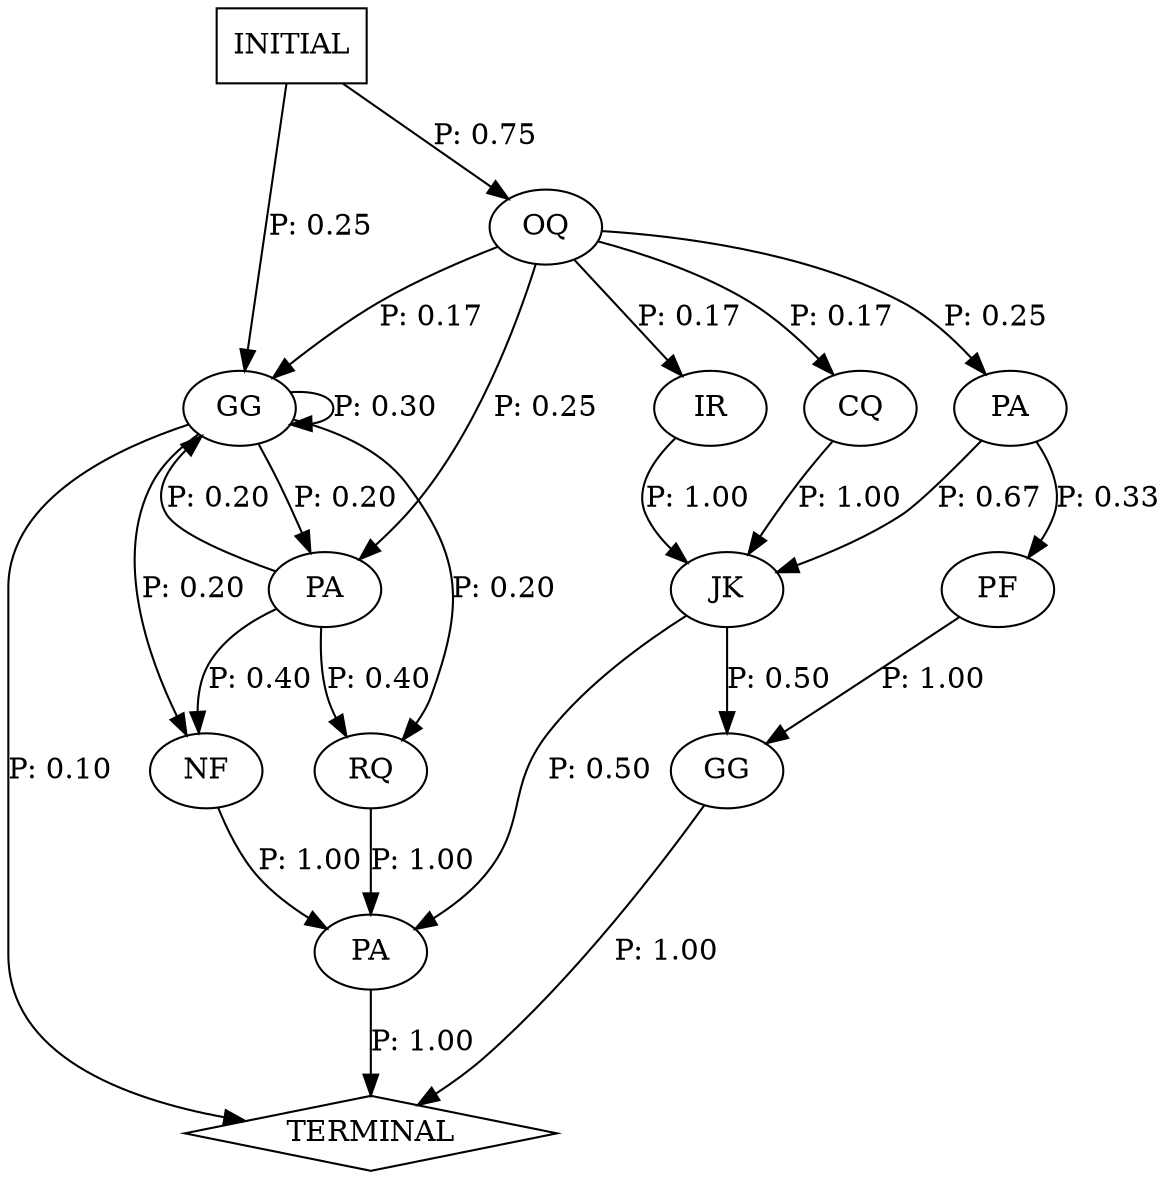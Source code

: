 digraph G {
  0 [label="CQ"];
  1 [label="GG"];
  2 [label="GG"];
  3 [label="IR"];
  4 [label="JK"];
  5 [label="NF"];
  6 [label="OQ"];
  7 [label="PA"];
  8 [label="PA"];
  9 [label="PA"];
  10 [label="PF"];
  11 [label="RQ"];
  12 [label="TERMINAL",shape=diamond];
  13 [label="INITIAL",shape=box];
0->4 [label="P: 1.00"];
1->12 [label="P: 1.00"];
2->2 [label="P: 0.30"];
2->5 [label="P: 0.20"];
2->9 [label="P: 0.20"];
2->11 [label="P: 0.20"];
2->12 [label="P: 0.10"];
3->4 [label="P: 1.00"];
4->1 [label="P: 0.50"];
4->7 [label="P: 0.50"];
5->7 [label="P: 1.00"];
6->0 [label="P: 0.17"];
6->2 [label="P: 0.17"];
6->3 [label="P: 0.17"];
6->8 [label="P: 0.25"];
6->9 [label="P: 0.25"];
7->12 [label="P: 1.00"];
8->4 [label="P: 0.67"];
8->10 [label="P: 0.33"];
9->2 [label="P: 0.20"];
9->5 [label="P: 0.40"];
9->11 [label="P: 0.40"];
10->1 [label="P: 1.00"];
11->7 [label="P: 1.00"];
13->2 [label="P: 0.25"];
13->6 [label="P: 0.75"];
}
